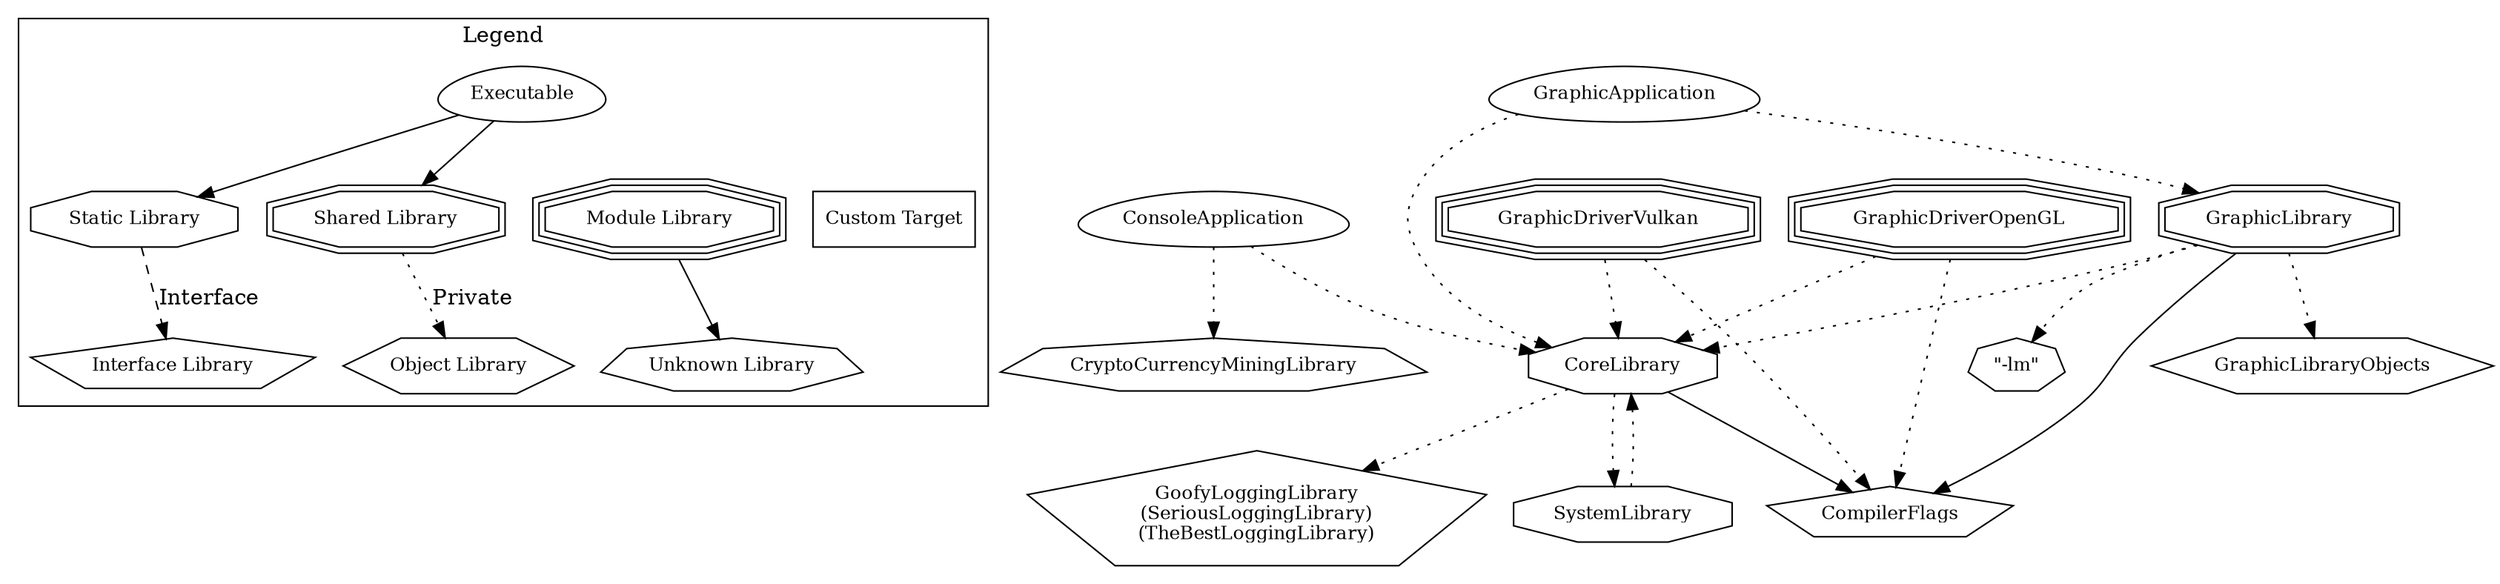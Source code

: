 digraph "GraphvizTestProject" {
node [
  fontsize = "12"
];
subgraph clusterLegend {
  label = "Legend";
  color = black;
  edge [ style = invis ];
  legendNode0 [ label = "Executable", shape = egg ];
  legendNode1 [ label = "Static Library", shape = octagon ];
  legendNode2 [ label = "Shared Library", shape = doubleoctagon ];
  legendNode3 [ label = "Module Library", shape = tripleoctagon ];
  legendNode4 [ label = "Interface Library", shape = pentagon ];
  legendNode5 [ label = "Object Library", shape = hexagon ];
  legendNode6 [ label = "Unknown Library", shape = septagon ];
  legendNode7 [ label = "Custom Target", shape = box ];
  legendNode0 -> legendNode1 [ style = solid ];
  legendNode0 -> legendNode2 [ style = solid ];
  legendNode0 -> legendNode3;
  legendNode1 -> legendNode4 [ label = "Interface", style = dashed ];
  legendNode2 -> legendNode5 [ label = "Private", style = dotted ];
  legendNode3 -> legendNode6 [ style = solid ];
  legendNode0 -> legendNode7;
}
    "node0" [ label = "CompilerFlags", shape = pentagon ];
    "node1" [ label = "ConsoleApplication", shape = egg ];
    "node2" [ label = "CoreLibrary", shape = octagon ];
    "node2" -> "node0"  // CoreLibrary -> CompilerFlags
    "node3" [ label = "GoofyLoggingLibrary\n(SeriousLoggingLibrary)\n(TheBestLoggingLibrary)", shape = pentagon ];
    "node2" -> "node3" [ style = dotted ] // CoreLibrary -> GoofyLoggingLibrary
    "node4" [ label = "SystemLibrary", shape = octagon ];
    "node4" -> "node2" [ style = dotted ] // SystemLibrary -> CoreLibrary
    "node2" -> "node4" [ style = dotted ] // CoreLibrary -> SystemLibrary
    "node1" -> "node2" [ style = dotted ] // ConsoleApplication -> CoreLibrary
    "node5" [ label = "CryptoCurrencyMiningLibrary", shape = septagon ];
    "node1" -> "node5" [ style = dotted ] // ConsoleApplication -> CryptoCurrencyMiningLibrary
    "node6" [ label = "GraphicApplication", shape = egg ];
    "node6" -> "node2" [ style = dotted ] // GraphicApplication -> CoreLibrary
    "node7" [ label = "GraphicLibrary", shape = doubleoctagon ];
    "node8" [ label = "\"-lm\"", shape = septagon ];
    "node7" -> "node8" [ style = dotted ] // GraphicLibrary -> "-lm"
    "node7" -> "node0"  // GraphicLibrary -> CompilerFlags
    "node7" -> "node2" [ style = dotted ] // GraphicLibrary -> CoreLibrary
    "node9" [ label = "GraphicLibraryObjects", shape = hexagon ];
    "node7" -> "node9" [ style = dotted ] // GraphicLibrary -> GraphicLibraryObjects
    "node6" -> "node7" [ style = dotted ] // GraphicApplication -> GraphicLibrary
    "node10" [ label = "GraphicDriverOpenGL", shape = tripleoctagon ];
    "node10" -> "node0" [ style = dotted ] // GraphicDriverOpenGL -> CompilerFlags
    "node10" -> "node2" [ style = dotted ] // GraphicDriverOpenGL -> CoreLibrary
    "node11" [ label = "GraphicDriverVulkan", shape = tripleoctagon ];
    "node11" -> "node0" [ style = dotted ] // GraphicDriverVulkan -> CompilerFlags
    "node11" -> "node2" [ style = dotted ] // GraphicDriverVulkan -> CoreLibrary
}
